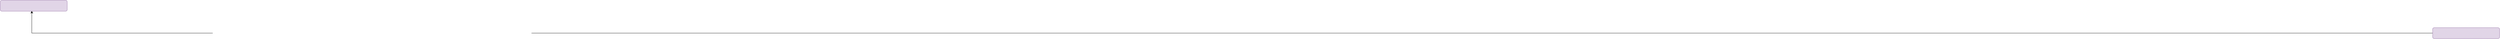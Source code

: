 <mxfile version="18.1.2" type="github">
  <diagram id="C5RBs43oDa-KdzZeNtuy" name="Page-1">
    <mxGraphModel dx="4063" dy="2177" grid="1" gridSize="10" guides="1" tooltips="1" connect="1" arrows="1" fold="1" page="1" pageScale="1" pageWidth="10000" pageHeight="1000" math="0" shadow="0">
      <root>
        <mxCell id="WIyWlLk6GJQsqaUBKTNV-0" />
        <mxCell id="WIyWlLk6GJQsqaUBKTNV-1" parent="WIyWlLk6GJQsqaUBKTNV-0" />
        <mxCell id="ZV2hpupEqcrAvBiEgnXV-0" value="" style="rounded=1;whiteSpace=wrap;html=1;fillColor=#e1d5e7;strokeColor=#9673a6;" vertex="1" parent="WIyWlLk6GJQsqaUBKTNV-1">
          <mxGeometry x="100" y="260" width="240" height="40" as="geometry" />
        </mxCell>
        <mxCell id="ZV2hpupEqcrAvBiEgnXV-2" style="edgeStyle=orthogonalEdgeStyle;rounded=0;orthogonalLoop=1;jettySize=auto;html=1;entryX=0.471;entryY=0.975;entryDx=0;entryDy=0;entryPerimeter=0;" edge="1" parent="WIyWlLk6GJQsqaUBKTNV-1" source="ZV2hpupEqcrAvBiEgnXV-1" target="ZV2hpupEqcrAvBiEgnXV-0">
          <mxGeometry relative="1" as="geometry" />
        </mxCell>
        <mxCell id="ZV2hpupEqcrAvBiEgnXV-1" value="" style="rounded=1;whiteSpace=wrap;html=1;fillColor=#e1d5e7;strokeColor=#9673a6;" vertex="1" parent="WIyWlLk6GJQsqaUBKTNV-1">
          <mxGeometry x="8820" y="360" width="240" height="40" as="geometry" />
        </mxCell>
      </root>
    </mxGraphModel>
  </diagram>
</mxfile>
